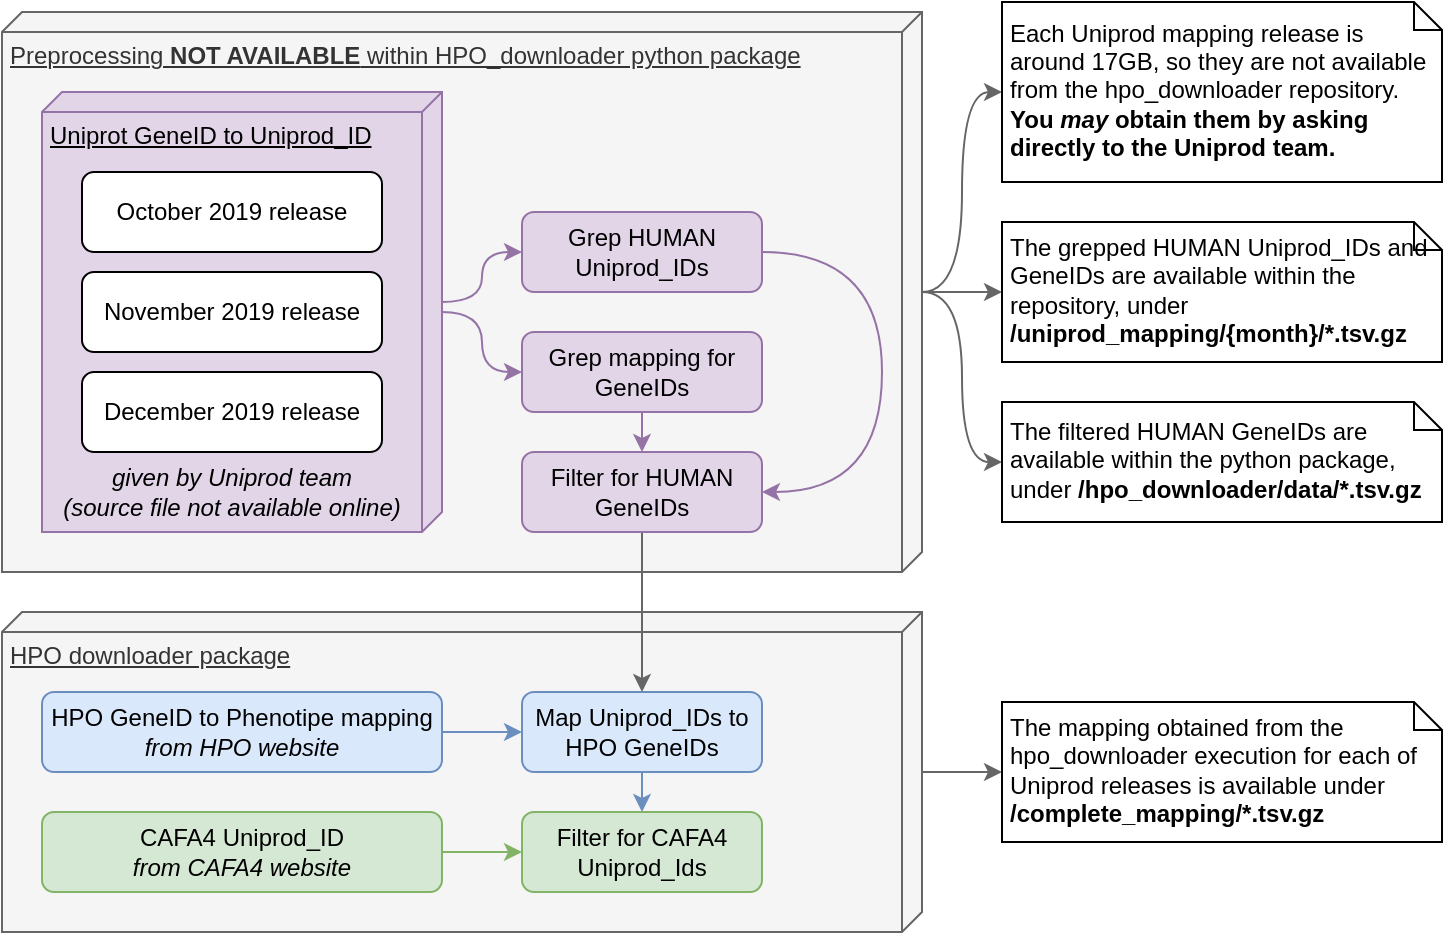 <mxfile version="12.4.2" type="device" pages="1"><diagram id="F7HMtI-MTMiWUxMGorO0" name="Page-1"><mxGraphModel dx="946" dy="680" grid="1" gridSize="10" guides="1" tooltips="1" connect="1" arrows="1" fold="1" page="1" pageScale="1" pageWidth="827" pageHeight="1169" math="0" shadow="0"><root><mxCell id="0"/><mxCell id="1" parent="0"/><mxCell id="Aesx_tsSrUHgi-HRHgag-18" style="edgeStyle=orthogonalEdgeStyle;curved=1;rounded=0;orthogonalLoop=1;jettySize=auto;html=1;fillColor=#f5f5f5;strokeColor=#666666;" edge="1" parent="1" source="Aesx_tsSrUHgi-HRHgag-11" target="Aesx_tsSrUHgi-HRHgag-17"><mxGeometry relative="1" as="geometry"/></mxCell><mxCell id="Aesx_tsSrUHgi-HRHgag-11" value="HPO downloader package" style="verticalAlign=top;align=left;spacingTop=8;spacingLeft=2;spacingRight=12;shape=cube;size=10;direction=south;fontStyle=4;html=1;fillColor=#f5f5f5;strokeColor=#666666;fontColor=#333333;" vertex="1" parent="1"><mxGeometry x="60" y="480" width="460" height="160" as="geometry"/></mxCell><mxCell id="Aesx_tsSrUHgi-HRHgag-21" style="edgeStyle=orthogonalEdgeStyle;curved=1;rounded=0;orthogonalLoop=1;jettySize=auto;html=1;entryX=0;entryY=0.5;entryDx=0;entryDy=0;entryPerimeter=0;fillColor=#f5f5f5;strokeColor=#666666;" edge="1" parent="1" source="Aesx_tsSrUHgi-HRHgag-9" target="Aesx_tsSrUHgi-HRHgag-13"><mxGeometry relative="1" as="geometry"/></mxCell><mxCell id="Aesx_tsSrUHgi-HRHgag-22" style="edgeStyle=orthogonalEdgeStyle;curved=1;rounded=0;orthogonalLoop=1;jettySize=auto;html=1;fillColor=#f5f5f5;strokeColor=#666666;" edge="1" parent="1" source="Aesx_tsSrUHgi-HRHgag-9" target="Aesx_tsSrUHgi-HRHgag-15"><mxGeometry relative="1" as="geometry"/></mxCell><mxCell id="Aesx_tsSrUHgi-HRHgag-23" style="edgeStyle=orthogonalEdgeStyle;curved=1;rounded=0;orthogonalLoop=1;jettySize=auto;html=1;fillColor=#f5f5f5;strokeColor=#666666;" edge="1" parent="1" source="Aesx_tsSrUHgi-HRHgag-9" target="Aesx_tsSrUHgi-HRHgag-16"><mxGeometry relative="1" as="geometry"/></mxCell><mxCell id="Aesx_tsSrUHgi-HRHgag-9" value="Preprocessing&amp;nbsp;&lt;b&gt;NOT AVAILABLE&lt;/b&gt; within HPO_downloader python package" style="verticalAlign=top;align=left;spacingTop=8;spacingLeft=2;spacingRight=12;shape=cube;size=10;direction=south;fontStyle=4;html=1;fillColor=#f5f5f5;strokeColor=#666666;fontColor=#333333;" vertex="1" parent="1"><mxGeometry x="60" y="180" width="460" height="280" as="geometry"/></mxCell><mxCell id="W1OT2TfdAFDvHiSL7IZl-22" style="edgeStyle=orthogonalEdgeStyle;curved=1;rounded=0;orthogonalLoop=1;jettySize=auto;html=1;entryX=0;entryY=0.5;entryDx=0;entryDy=0;fillColor=#dae8fc;strokeColor=#6c8ebf;" parent="1" source="W1OT2TfdAFDvHiSL7IZl-1" target="W1OT2TfdAFDvHiSL7IZl-20" edge="1"><mxGeometry relative="1" as="geometry"/></mxCell><mxCell id="W1OT2TfdAFDvHiSL7IZl-1" value="HPO GeneID to Phenotipe mapping&lt;br&gt;&lt;i&gt;from HPO website&lt;/i&gt;" style="rounded=1;whiteSpace=wrap;html=1;fillColor=#dae8fc;strokeColor=#6c8ebf;" parent="1" vertex="1"><mxGeometry x="80" y="520" width="200" height="40" as="geometry"/></mxCell><mxCell id="W1OT2TfdAFDvHiSL7IZl-16" style="edgeStyle=orthogonalEdgeStyle;rounded=0;orthogonalLoop=1;jettySize=auto;html=1;fillColor=#e1d5e7;strokeColor=#9673a6;curved=1;" parent="1" source="W1OT2TfdAFDvHiSL7IZl-3" target="W1OT2TfdAFDvHiSL7IZl-13" edge="1"><mxGeometry relative="1" as="geometry"/></mxCell><mxCell id="Aesx_tsSrUHgi-HRHgag-2" style="edgeStyle=orthogonalEdgeStyle;rounded=0;orthogonalLoop=1;jettySize=auto;html=1;exitX=0;exitY=0;exitDx=105;exitDy=0;exitPerimeter=0;curved=1;fillColor=#e1d5e7;strokeColor=#9673a6;" edge="1" parent="1" source="W1OT2TfdAFDvHiSL7IZl-3" target="Aesx_tsSrUHgi-HRHgag-1"><mxGeometry relative="1" as="geometry"/></mxCell><mxCell id="W1OT2TfdAFDvHiSL7IZl-3" value="Uniprot GeneID to Uniprod_ID" style="verticalAlign=top;align=left;spacingTop=8;spacingLeft=2;spacingRight=12;shape=cube;size=10;direction=south;fontStyle=4;html=1;fillColor=#e1d5e7;strokeColor=#9673a6;" parent="1" vertex="1"><mxGeometry x="80" y="220" width="200" height="220" as="geometry"/></mxCell><mxCell id="W1OT2TfdAFDvHiSL7IZl-4" value="October 2019 release" style="rounded=1;whiteSpace=wrap;html=1;" parent="1" vertex="1"><mxGeometry x="100" y="260" width="150" height="40" as="geometry"/></mxCell><mxCell id="W1OT2TfdAFDvHiSL7IZl-5" value="November 2019 release" style="rounded=1;whiteSpace=wrap;html=1;" parent="1" vertex="1"><mxGeometry x="100" y="310" width="150" height="40" as="geometry"/></mxCell><mxCell id="W1OT2TfdAFDvHiSL7IZl-6" value="December 2019 release" style="rounded=1;whiteSpace=wrap;html=1;" parent="1" vertex="1"><mxGeometry x="100" y="360" width="150" height="40" as="geometry"/></mxCell><mxCell id="W1OT2TfdAFDvHiSL7IZl-27" style="edgeStyle=orthogonalEdgeStyle;curved=1;rounded=0;orthogonalLoop=1;jettySize=auto;html=1;entryX=0;entryY=0.5;entryDx=0;entryDy=0;fillColor=#d5e8d4;strokeColor=#82b366;" parent="1" source="W1OT2TfdAFDvHiSL7IZl-7" target="W1OT2TfdAFDvHiSL7IZl-24" edge="1"><mxGeometry relative="1" as="geometry"/></mxCell><mxCell id="W1OT2TfdAFDvHiSL7IZl-7" value="CAFA4 Uniprod_ID&lt;br&gt;&lt;i&gt;from CAFA4 website&lt;/i&gt;" style="rounded=1;whiteSpace=wrap;html=1;fillColor=#d5e8d4;strokeColor=#82b366;" parent="1" vertex="1"><mxGeometry x="80" y="580" width="200" height="40" as="geometry"/></mxCell><mxCell id="W1OT2TfdAFDvHiSL7IZl-9" value="&lt;i&gt;given by Uniprod team&lt;br&gt;(source file not available online)&lt;br&gt;&lt;/i&gt;" style="text;html=1;strokeColor=none;fillColor=none;align=center;verticalAlign=middle;whiteSpace=wrap;rounded=0;" parent="1" vertex="1"><mxGeometry x="85" y="410" width="180" height="20" as="geometry"/></mxCell><mxCell id="Aesx_tsSrUHgi-HRHgag-4" style="edgeStyle=orthogonalEdgeStyle;curved=1;rounded=0;orthogonalLoop=1;jettySize=auto;html=1;fillColor=#e1d5e7;strokeColor=#9673a6;" edge="1" parent="1" source="W1OT2TfdAFDvHiSL7IZl-13" target="Aesx_tsSrUHgi-HRHgag-3"><mxGeometry relative="1" as="geometry"/></mxCell><mxCell id="W1OT2TfdAFDvHiSL7IZl-13" value="Grep mapping for GeneIDs" style="rounded=1;whiteSpace=wrap;html=1;fillColor=#e1d5e7;strokeColor=#9673a6;" parent="1" vertex="1"><mxGeometry x="320" y="340" width="120" height="40" as="geometry"/></mxCell><mxCell id="W1OT2TfdAFDvHiSL7IZl-25" style="edgeStyle=orthogonalEdgeStyle;curved=1;rounded=0;orthogonalLoop=1;jettySize=auto;html=1;fillColor=#dae8fc;strokeColor=#6c8ebf;" parent="1" source="W1OT2TfdAFDvHiSL7IZl-20" target="W1OT2TfdAFDvHiSL7IZl-24" edge="1"><mxGeometry relative="1" as="geometry"/></mxCell><mxCell id="W1OT2TfdAFDvHiSL7IZl-20" value="Map Uniprod_IDs to HPO GeneIDs" style="rounded=1;whiteSpace=wrap;html=1;fillColor=#dae8fc;strokeColor=#6c8ebf;" parent="1" vertex="1"><mxGeometry x="320" y="520" width="120" height="40" as="geometry"/></mxCell><mxCell id="W1OT2TfdAFDvHiSL7IZl-24" value="Filter for CAFA4 Uniprod_Ids" style="rounded=1;whiteSpace=wrap;html=1;fillColor=#d5e8d4;strokeColor=#82b366;" parent="1" vertex="1"><mxGeometry x="320" y="580" width="120" height="40" as="geometry"/></mxCell><mxCell id="Aesx_tsSrUHgi-HRHgag-5" style="edgeStyle=orthogonalEdgeStyle;curved=1;rounded=0;orthogonalLoop=1;jettySize=auto;html=1;fillColor=#e1d5e7;strokeColor=#9673a6;" edge="1" parent="1" source="Aesx_tsSrUHgi-HRHgag-1" target="Aesx_tsSrUHgi-HRHgag-3"><mxGeometry relative="1" as="geometry"><Array as="points"><mxPoint x="500" y="300"/><mxPoint x="500" y="420"/></Array></mxGeometry></mxCell><mxCell id="Aesx_tsSrUHgi-HRHgag-1" value="Grep HUMAN Uniprod_IDs" style="rounded=1;whiteSpace=wrap;html=1;fillColor=#e1d5e7;strokeColor=#9673a6;" vertex="1" parent="1"><mxGeometry x="320" y="280" width="120" height="40" as="geometry"/></mxCell><mxCell id="Aesx_tsSrUHgi-HRHgag-10" style="edgeStyle=orthogonalEdgeStyle;curved=1;rounded=0;orthogonalLoop=1;jettySize=auto;html=1;fillColor=#f5f5f5;strokeColor=#666666;" edge="1" parent="1" source="Aesx_tsSrUHgi-HRHgag-3" target="W1OT2TfdAFDvHiSL7IZl-20"><mxGeometry relative="1" as="geometry"/></mxCell><mxCell id="Aesx_tsSrUHgi-HRHgag-3" value="Filter for HUMAN GeneIDs" style="rounded=1;whiteSpace=wrap;html=1;fillColor=#e1d5e7;strokeColor=#9673a6;" vertex="1" parent="1"><mxGeometry x="320" y="400" width="120" height="40" as="geometry"/></mxCell><mxCell id="Aesx_tsSrUHgi-HRHgag-13" value="Each Uniprod mapping release is around 17GB, so they are not available from the hpo_downloader repository. &lt;b&gt;You &lt;i&gt;may&lt;/i&gt;&amp;nbsp;obtain them by asking directly to the Uniprod team.&lt;/b&gt;" style="shape=note;whiteSpace=wrap;html=1;size=14;verticalAlign=middle;align=left;spacingTop=0;spacingLeft=2;spacingBottom=2;spacingRight=2;" vertex="1" parent="1"><mxGeometry x="560" y="175" width="220" height="90" as="geometry"/></mxCell><mxCell id="Aesx_tsSrUHgi-HRHgag-15" value="The grepped HUMAN Uniprod_IDs and GeneIDs are available within the repository, under &lt;b&gt;/uniprod_mapping/{month}/*.tsv.gz&lt;/b&gt;" style="shape=note;whiteSpace=wrap;html=1;size=14;verticalAlign=middle;align=left;spacingTop=0;spacingLeft=2;spacingBottom=2;spacingRight=2;" vertex="1" parent="1"><mxGeometry x="560" y="285" width="220" height="70" as="geometry"/></mxCell><mxCell id="Aesx_tsSrUHgi-HRHgag-16" value="The filtered HUMAN GeneIDs are available within the python package, under &lt;b&gt;/hpo_downloader/data/*.tsv.gz&lt;/b&gt;" style="shape=note;whiteSpace=wrap;html=1;size=14;verticalAlign=middle;align=left;spacingTop=0;spacingLeft=2;spacingBottom=2;spacingRight=2;" vertex="1" parent="1"><mxGeometry x="560" y="375" width="220" height="60" as="geometry"/></mxCell><mxCell id="Aesx_tsSrUHgi-HRHgag-17" value="The mapping obtained from the hpo_downloader execution for each of Uniprod releases is available under &lt;b&gt;/complete_mapping/*.tsv.gz&lt;/b&gt;" style="shape=note;whiteSpace=wrap;html=1;size=14;verticalAlign=middle;align=left;spacingTop=0;spacingLeft=2;spacingBottom=2;spacingRight=2;" vertex="1" parent="1"><mxGeometry x="560" y="525" width="220" height="70" as="geometry"/></mxCell></root></mxGraphModel></diagram></mxfile>